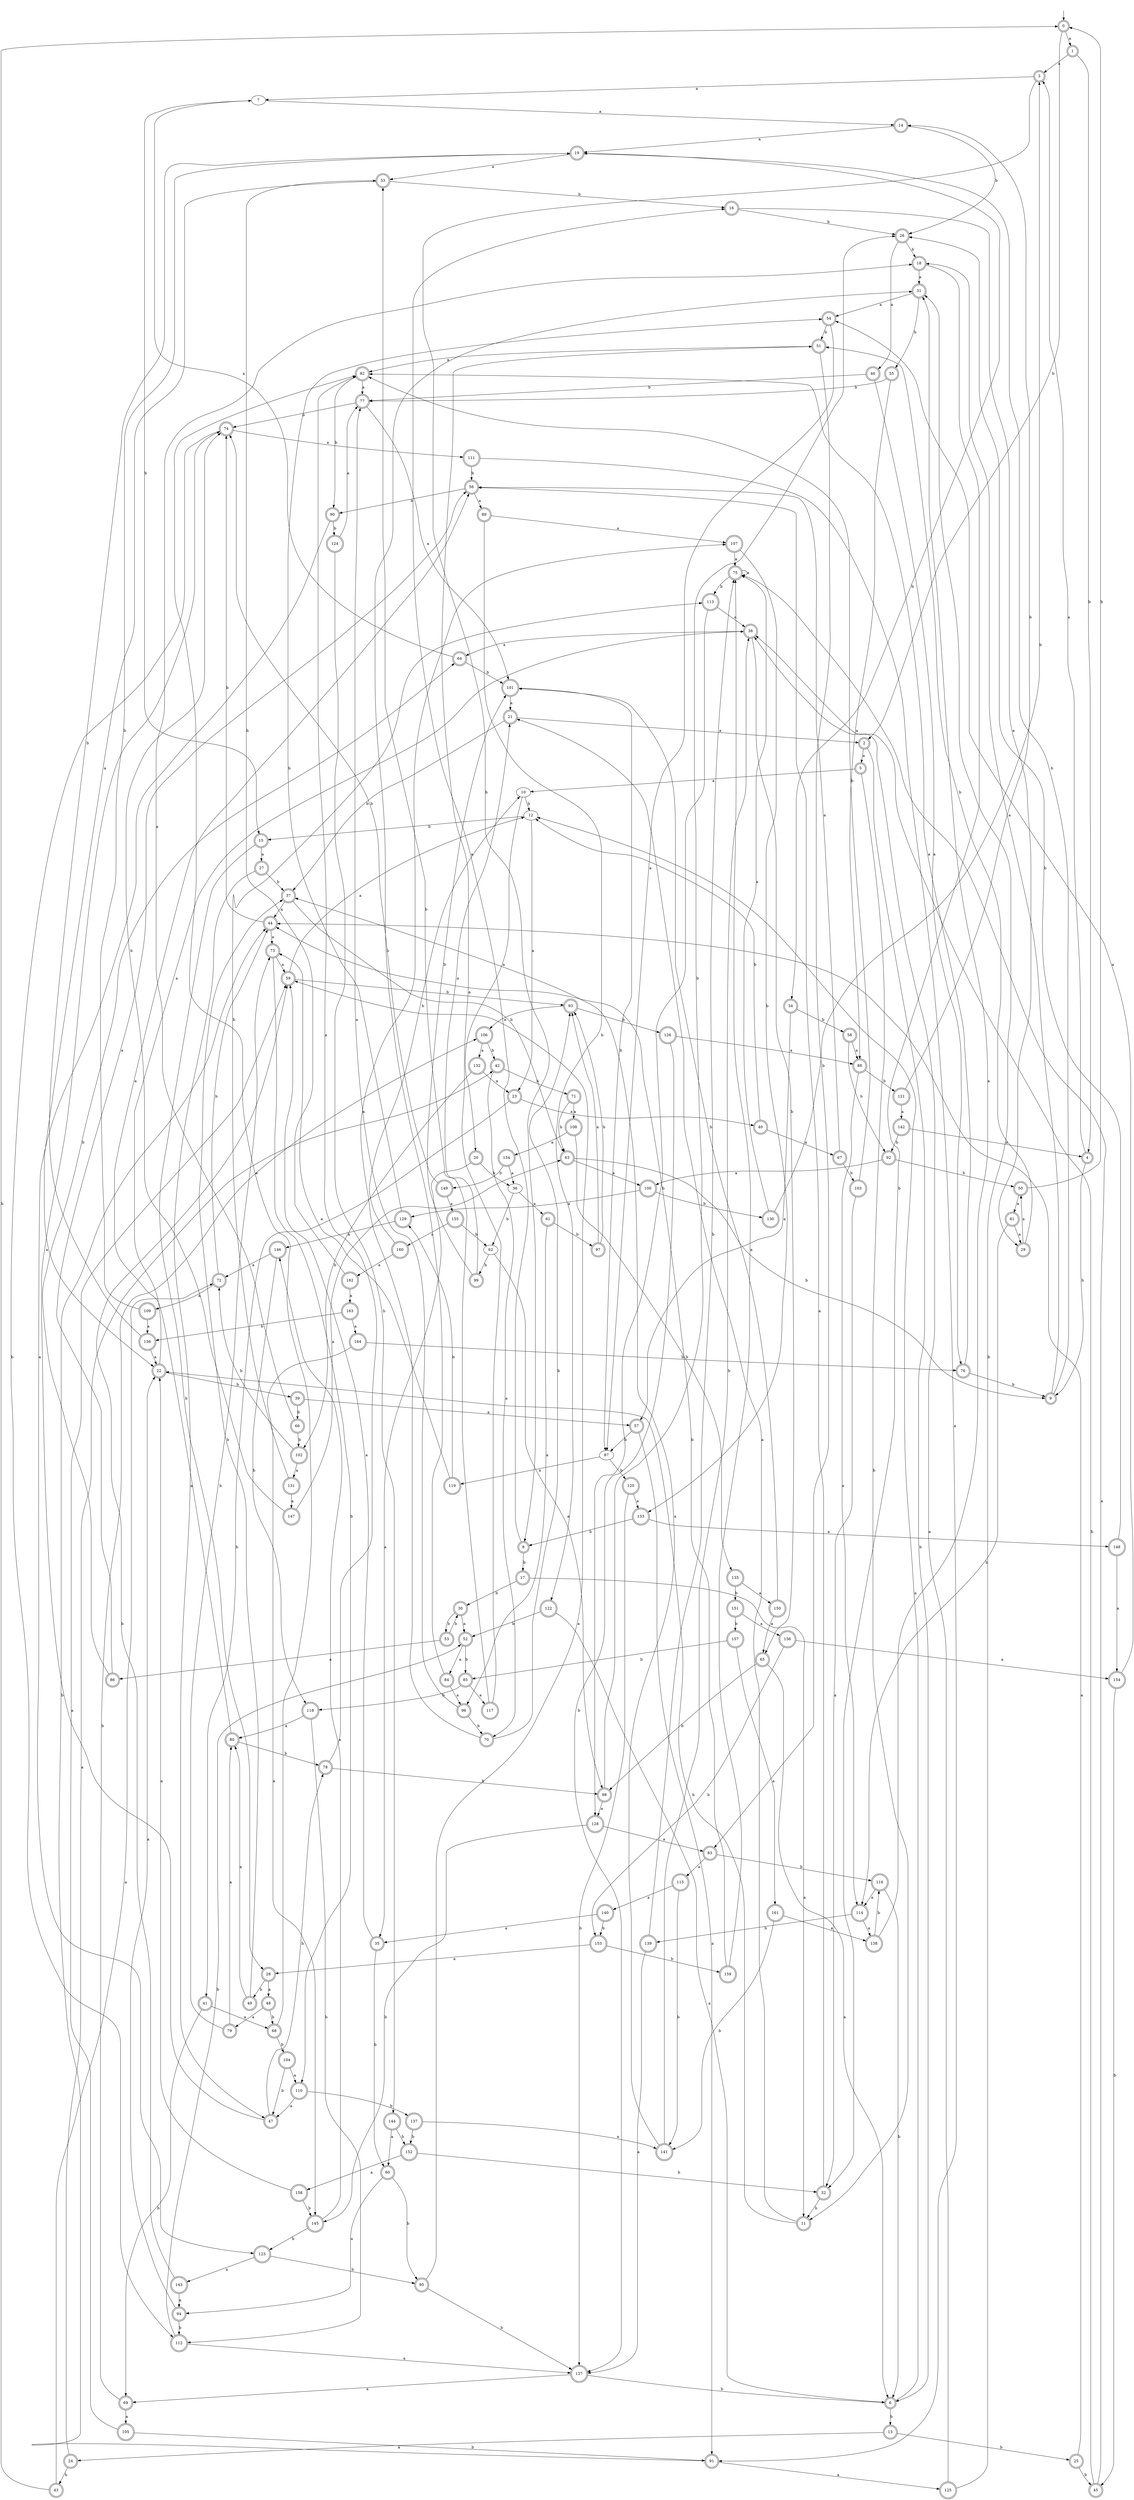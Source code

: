 digraph RandomDFA {
  __start0 [label="", shape=none];
  __start0 -> 0 [label=""];
  0 [shape=circle] [shape=doublecircle]
  0 -> 1 [label="a"]
  0 -> 2 [label="b"]
  1 [shape=doublecircle]
  1 -> 3 [label="a"]
  1 -> 4 [label="b"]
  2 [shape=doublecircle]
  2 -> 5 [label="a"]
  2 -> 6 [label="b"]
  3 [shape=doublecircle]
  3 -> 7 [label="a"]
  3 -> 8 [label="b"]
  4 [shape=doublecircle]
  4 -> 3 [label="a"]
  4 -> 9 [label="b"]
  5 [shape=doublecircle]
  5 -> 10 [label="a"]
  5 -> 11 [label="b"]
  6 [shape=doublecircle]
  6 -> 12 [label="a"]
  6 -> 13 [label="b"]
  7
  7 -> 14 [label="a"]
  7 -> 15 [label="b"]
  8 [shape=doublecircle]
  8 -> 16 [label="a"]
  8 -> 17 [label="b"]
  9 [shape=doublecircle]
  9 -> 18 [label="a"]
  9 -> 19 [label="b"]
  10
  10 -> 20 [label="a"]
  10 -> 12 [label="b"]
  11 [shape=doublecircle]
  11 -> 21 [label="a"]
  11 -> 22 [label="b"]
  12
  12 -> 23 [label="a"]
  12 -> 15 [label="b"]
  13 [shape=doublecircle]
  13 -> 24 [label="a"]
  13 -> 25 [label="b"]
  14 [shape=doublecircle]
  14 -> 19 [label="a"]
  14 -> 26 [label="b"]
  15 [shape=doublecircle]
  15 -> 27 [label="a"]
  15 -> 28 [label="b"]
  16 [shape=doublecircle]
  16 -> 29 [label="a"]
  16 -> 26 [label="b"]
  17 [shape=doublecircle]
  17 -> 11 [label="a"]
  17 -> 30 [label="b"]
  18 [shape=doublecircle]
  18 -> 31 [label="a"]
  18 -> 32 [label="b"]
  19 [shape=doublecircle]
  19 -> 33 [label="a"]
  19 -> 34 [label="b"]
  20 [shape=doublecircle]
  20 -> 35 [label="a"]
  20 -> 36 [label="b"]
  21 [shape=doublecircle]
  21 -> 2 [label="a"]
  21 -> 37 [label="b"]
  22 [shape=doublecircle]
  22 -> 38 [label="a"]
  22 -> 39 [label="b"]
  23 [shape=doublecircle]
  23 -> 40 [label="a"]
  23 -> 41 [label="b"]
  24 [shape=doublecircle]
  24 -> 42 [label="a"]
  24 -> 43 [label="b"]
  25 [shape=doublecircle]
  25 -> 44 [label="a"]
  25 -> 45 [label="b"]
  26 [shape=doublecircle]
  26 -> 46 [label="a"]
  26 -> 18 [label="b"]
  27 [shape=doublecircle]
  27 -> 47 [label="a"]
  27 -> 37 [label="b"]
  28 [shape=doublecircle]
  28 -> 48 [label="a"]
  28 -> 49 [label="b"]
  29 [shape=doublecircle]
  29 -> 50 [label="a"]
  29 -> 51 [label="b"]
  30 [shape=doublecircle]
  30 -> 52 [label="a"]
  30 -> 53 [label="b"]
  31 [shape=doublecircle]
  31 -> 54 [label="a"]
  31 -> 55 [label="b"]
  32 [shape=doublecircle]
  32 -> 56 [label="a"]
  32 -> 11 [label="b"]
  33 [shape=doublecircle]
  33 -> 22 [label="a"]
  33 -> 16 [label="b"]
  34 [shape=doublecircle]
  34 -> 57 [label="a"]
  34 -> 58 [label="b"]
  35 [shape=doublecircle]
  35 -> 59 [label="a"]
  35 -> 60 [label="b"]
  36
  36 -> 61 [label="a"]
  36 -> 62 [label="b"]
  37 [shape=doublecircle]
  37 -> 44 [label="a"]
  37 -> 63 [label="b"]
  38 [shape=doublecircle]
  38 -> 64 [label="a"]
  38 -> 65 [label="b"]
  39 [shape=doublecircle]
  39 -> 57 [label="a"]
  39 -> 66 [label="b"]
  40 [shape=doublecircle]
  40 -> 67 [label="a"]
  40 -> 12 [label="b"]
  41 [shape=doublecircle]
  41 -> 68 [label="a"]
  41 -> 69 [label="b"]
  42 [shape=doublecircle]
  42 -> 70 [label="a"]
  42 -> 71 [label="b"]
  43 [shape=doublecircle]
  43 -> 72 [label="a"]
  43 -> 0 [label="b"]
  44 [shape=doublecircle]
  44 -> 73 [label="a"]
  44 -> 74 [label="b"]
  45 [shape=doublecircle]
  45 -> 75 [label="a"]
  45 -> 38 [label="b"]
  46 [shape=doublecircle]
  46 -> 76 [label="a"]
  46 -> 77 [label="b"]
  47 [shape=doublecircle]
  47 -> 74 [label="a"]
  47 -> 78 [label="b"]
  48 [shape=doublecircle]
  48 -> 79 [label="a"]
  48 -> 68 [label="b"]
  49 [shape=doublecircle]
  49 -> 80 [label="a"]
  49 -> 37 [label="b"]
  50 [shape=doublecircle]
  50 -> 81 [label="a"]
  50 -> 0 [label="b"]
  51 [shape=doublecircle]
  51 -> 82 [label="a"]
  51 -> 83 [label="b"]
  52 [shape=doublecircle]
  52 -> 84 [label="a"]
  52 -> 85 [label="b"]
  53 [shape=doublecircle]
  53 -> 86 [label="a"]
  53 -> 30 [label="b"]
  54 [shape=doublecircle]
  54 -> 87 [label="a"]
  54 -> 51 [label="b"]
  55 [shape=doublecircle]
  55 -> 88 [label="a"]
  55 -> 77 [label="b"]
  56 [shape=doublecircle]
  56 -> 89 [label="a"]
  56 -> 90 [label="b"]
  57 [shape=doublecircle]
  57 -> 91 [label="a"]
  57 -> 87 [label="b"]
  58 [shape=doublecircle]
  58 -> 88 [label="a"]
  58 -> 92 [label="b"]
  59 [shape=doublecircle]
  59 -> 12 [label="a"]
  59 -> 93 [label="b"]
  60 [shape=doublecircle]
  60 -> 94 [label="a"]
  60 -> 95 [label="b"]
  61 [shape=doublecircle]
  61 -> 96 [label="a"]
  61 -> 97 [label="b"]
  62
  62 -> 98 [label="a"]
  62 -> 99 [label="b"]
  63 [shape=doublecircle]
  63 -> 100 [label="a"]
  63 -> 9 [label="b"]
  64 [shape=doublecircle]
  64 -> 7 [label="a"]
  64 -> 101 [label="b"]
  65 [shape=doublecircle]
  65 -> 6 [label="a"]
  65 -> 98 [label="b"]
  66 [shape=doublecircle]
  66 -> 18 [label="a"]
  66 -> 102 [label="b"]
  67 [shape=doublecircle]
  67 -> 56 [label="a"]
  67 -> 103 [label="b"]
  68 [shape=doublecircle]
  68 -> 82 [label="a"]
  68 -> 104 [label="b"]
  69 [shape=doublecircle]
  69 -> 105 [label="a"]
  69 -> 106 [label="b"]
  70 [shape=doublecircle]
  70 -> 107 [label="a"]
  70 -> 93 [label="b"]
  71 [shape=doublecircle]
  71 -> 108 [label="a"]
  71 -> 63 [label="b"]
  72 [shape=doublecircle]
  72 -> 109 [label="a"]
  72 -> 44 [label="b"]
  73 [shape=doublecircle]
  73 -> 59 [label="a"]
  73 -> 110 [label="b"]
  74 [shape=doublecircle]
  74 -> 111 [label="a"]
  74 -> 112 [label="b"]
  75 [shape=doublecircle]
  75 -> 75 [label="a"]
  75 -> 113 [label="b"]
  76 [shape=doublecircle]
  76 -> 82 [label="a"]
  76 -> 9 [label="b"]
  77 [shape=doublecircle]
  77 -> 101 [label="a"]
  77 -> 74 [label="b"]
  78 [shape=doublecircle]
  78 -> 82 [label="a"]
  78 -> 98 [label="b"]
  79 [shape=doublecircle]
  79 -> 80 [label="a"]
  79 -> 73 [label="b"]
  80 [shape=doublecircle]
  80 -> 56 [label="a"]
  80 -> 78 [label="b"]
  81 [shape=doublecircle]
  81 -> 29 [label="a"]
  81 -> 114 [label="b"]
  82 [shape=doublecircle]
  82 -> 77 [label="a"]
  82 -> 90 [label="b"]
  83 [shape=doublecircle]
  83 -> 115 [label="a"]
  83 -> 116 [label="b"]
  84 [shape=doublecircle]
  84 -> 96 [label="a"]
  84 -> 31 [label="b"]
  85 [shape=doublecircle]
  85 -> 117 [label="a"]
  85 -> 118 [label="b"]
  86 [shape=doublecircle]
  86 -> 56 [label="a"]
  86 -> 64 [label="b"]
  87
  87 -> 119 [label="a"]
  87 -> 120 [label="b"]
  88 [shape=doublecircle]
  88 -> 114 [label="a"]
  88 -> 121 [label="b"]
  89 [shape=doublecircle]
  89 -> 107 [label="a"]
  89 -> 122 [label="b"]
  90 [shape=doublecircle]
  90 -> 123 [label="a"]
  90 -> 124 [label="b"]
  91 [shape=doublecircle]
  91 -> 125 [label="a"]
  91 -> 44 [label="b"]
  92 [shape=doublecircle]
  92 -> 100 [label="a"]
  92 -> 50 [label="b"]
  93 [shape=doublecircle]
  93 -> 106 [label="a"]
  93 -> 126 [label="b"]
  94 [shape=doublecircle]
  94 -> 22 [label="a"]
  94 -> 112 [label="b"]
  95 [shape=doublecircle]
  95 -> 59 [label="a"]
  95 -> 127 [label="b"]
  96 [shape=doublecircle]
  96 -> 77 [label="a"]
  96 -> 70 [label="b"]
  97 [shape=doublecircle]
  97 -> 93 [label="a"]
  97 -> 93 [label="b"]
  98 [shape=doublecircle]
  98 -> 128 [label="a"]
  98 -> 26 [label="b"]
  99 [shape=doublecircle]
  99 -> 21 [label="a"]
  99 -> 101 [label="b"]
  100 [shape=doublecircle]
  100 -> 129 [label="a"]
  100 -> 130 [label="b"]
  101 [shape=doublecircle]
  101 -> 21 [label="a"]
  101 -> 87 [label="b"]
  102 [shape=doublecircle]
  102 -> 131 [label="a"]
  102 -> 72 [label="b"]
  103 [shape=doublecircle]
  103 -> 32 [label="a"]
  103 -> 82 [label="b"]
  104 [shape=doublecircle]
  104 -> 110 [label="a"]
  104 -> 47 [label="b"]
  105 [shape=doublecircle]
  105 -> 59 [label="a"]
  105 -> 91 [label="b"]
  106 [shape=doublecircle]
  106 -> 132 [label="a"]
  106 -> 42 [label="b"]
  107 [shape=doublecircle]
  107 -> 75 [label="a"]
  107 -> 133 [label="b"]
  108 [shape=doublecircle]
  108 -> 134 [label="a"]
  108 -> 135 [label="b"]
  109 [shape=doublecircle]
  109 -> 136 [label="a"]
  109 -> 19 [label="b"]
  110 [shape=doublecircle]
  110 -> 47 [label="a"]
  110 -> 137 [label="b"]
  111 [shape=doublecircle]
  111 -> 91 [label="a"]
  111 -> 56 [label="b"]
  112 [shape=doublecircle]
  112 -> 127 [label="a"]
  112 -> 52 [label="b"]
  113 [shape=doublecircle]
  113 -> 38 [label="a"]
  113 -> 128 [label="b"]
  114 [shape=doublecircle]
  114 -> 138 [label="a"]
  114 -> 139 [label="b"]
  115 [shape=doublecircle]
  115 -> 140 [label="a"]
  115 -> 141 [label="b"]
  116 [shape=doublecircle]
  116 -> 114 [label="a"]
  116 -> 6 [label="b"]
  117 [shape=doublecircle]
  117 -> 51 [label="a"]
  117 -> 33 [label="b"]
  118 [shape=doublecircle]
  118 -> 80 [label="a"]
  118 -> 112 [label="b"]
  119 [shape=doublecircle]
  119 -> 73 [label="a"]
  119 -> 129 [label="b"]
  120 [shape=doublecircle]
  120 -> 133 [label="a"]
  120 -> 127 [label="b"]
  121 [shape=doublecircle]
  121 -> 142 [label="a"]
  121 -> 14 [label="b"]
  122 [shape=doublecircle]
  122 -> 6 [label="a"]
  122 -> 52 [label="b"]
  123 [shape=doublecircle]
  123 -> 143 [label="a"]
  123 -> 95 [label="b"]
  124 [shape=doublecircle]
  124 -> 77 [label="a"]
  124 -> 144 [label="b"]
  125 [shape=doublecircle]
  125 -> 38 [label="a"]
  125 -> 31 [label="b"]
  126 [shape=doublecircle]
  126 -> 88 [label="a"]
  126 -> 127 [label="b"]
  127 [shape=doublecircle]
  127 -> 69 [label="a"]
  127 -> 6 [label="b"]
  128 [shape=doublecircle]
  128 -> 83 [label="a"]
  128 -> 145 [label="b"]
  129 [shape=doublecircle]
  129 -> 146 [label="a"]
  129 -> 54 [label="b"]
  130 [shape=doublecircle]
  130 -> 75 [label="a"]
  130 -> 3 [label="b"]
  131 [shape=doublecircle]
  131 -> 147 [label="a"]
  131 -> 113 [label="b"]
  132 [shape=doublecircle]
  132 -> 23 [label="a"]
  132 -> 102 [label="b"]
  133 [shape=doublecircle]
  133 -> 148 [label="a"]
  133 -> 8 [label="b"]
  134 [shape=doublecircle]
  134 -> 36 [label="a"]
  134 -> 149 [label="b"]
  135 [shape=doublecircle]
  135 -> 150 [label="a"]
  135 -> 151 [label="b"]
  136 [shape=doublecircle]
  136 -> 22 [label="a"]
  136 -> 19 [label="b"]
  137 [shape=doublecircle]
  137 -> 141 [label="a"]
  137 -> 152 [label="b"]
  138 [shape=doublecircle]
  138 -> 31 [label="a"]
  138 -> 116 [label="b"]
  139 [shape=doublecircle]
  139 -> 127 [label="a"]
  139 -> 75 [label="b"]
  140 [shape=doublecircle]
  140 -> 35 [label="a"]
  140 -> 153 [label="b"]
  141 [shape=doublecircle]
  141 -> 37 [label="a"]
  141 -> 38 [label="b"]
  142 [shape=doublecircle]
  142 -> 4 [label="a"]
  142 -> 92 [label="b"]
  143 [shape=doublecircle]
  143 -> 94 [label="a"]
  143 -> 59 [label="b"]
  144 [shape=doublecircle]
  144 -> 60 [label="a"]
  144 -> 152 [label="b"]
  145 [shape=doublecircle]
  145 -> 146 [label="a"]
  145 -> 123 [label="b"]
  146 [shape=doublecircle]
  146 -> 72 [label="a"]
  146 -> 118 [label="b"]
  147 [shape=doublecircle]
  147 -> 63 [label="a"]
  147 -> 74 [label="b"]
  148 [shape=doublecircle]
  148 -> 154 [label="a"]
  148 -> 26 [label="b"]
  149 [shape=doublecircle]
  149 -> 155 [label="a"]
  149 -> 74 [label="b"]
  150 [shape=doublecircle]
  150 -> 65 [label="a"]
  150 -> 101 [label="b"]
  151 [shape=doublecircle]
  151 -> 156 [label="a"]
  151 -> 157 [label="b"]
  152 [shape=doublecircle]
  152 -> 158 [label="a"]
  152 -> 32 [label="b"]
  153 [shape=doublecircle]
  153 -> 28 [label="a"]
  153 -> 159 [label="b"]
  154 [shape=doublecircle]
  154 -> 54 [label="a"]
  154 -> 45 [label="b"]
  155 [shape=doublecircle]
  155 -> 160 [label="a"]
  155 -> 62 [label="b"]
  156 [shape=doublecircle]
  156 -> 154 [label="a"]
  156 -> 153 [label="b"]
  157 [shape=doublecircle]
  157 -> 161 [label="a"]
  157 -> 85 [label="b"]
  158 [shape=doublecircle]
  158 -> 22 [label="a"]
  158 -> 145 [label="b"]
  159 [shape=doublecircle]
  159 -> 75 [label="a"]
  159 -> 44 [label="b"]
  160 [shape=doublecircle]
  160 -> 162 [label="a"]
  160 -> 10 [label="b"]
  161 [shape=doublecircle]
  161 -> 138 [label="a"]
  161 -> 141 [label="b"]
  162 [shape=doublecircle]
  162 -> 163 [label="a"]
  162 -> 33 [label="b"]
  163 [shape=doublecircle]
  163 -> 164 [label="a"]
  163 -> 136 [label="b"]
  164 [shape=doublecircle]
  164 -> 145 [label="a"]
  164 -> 76 [label="b"]
}
